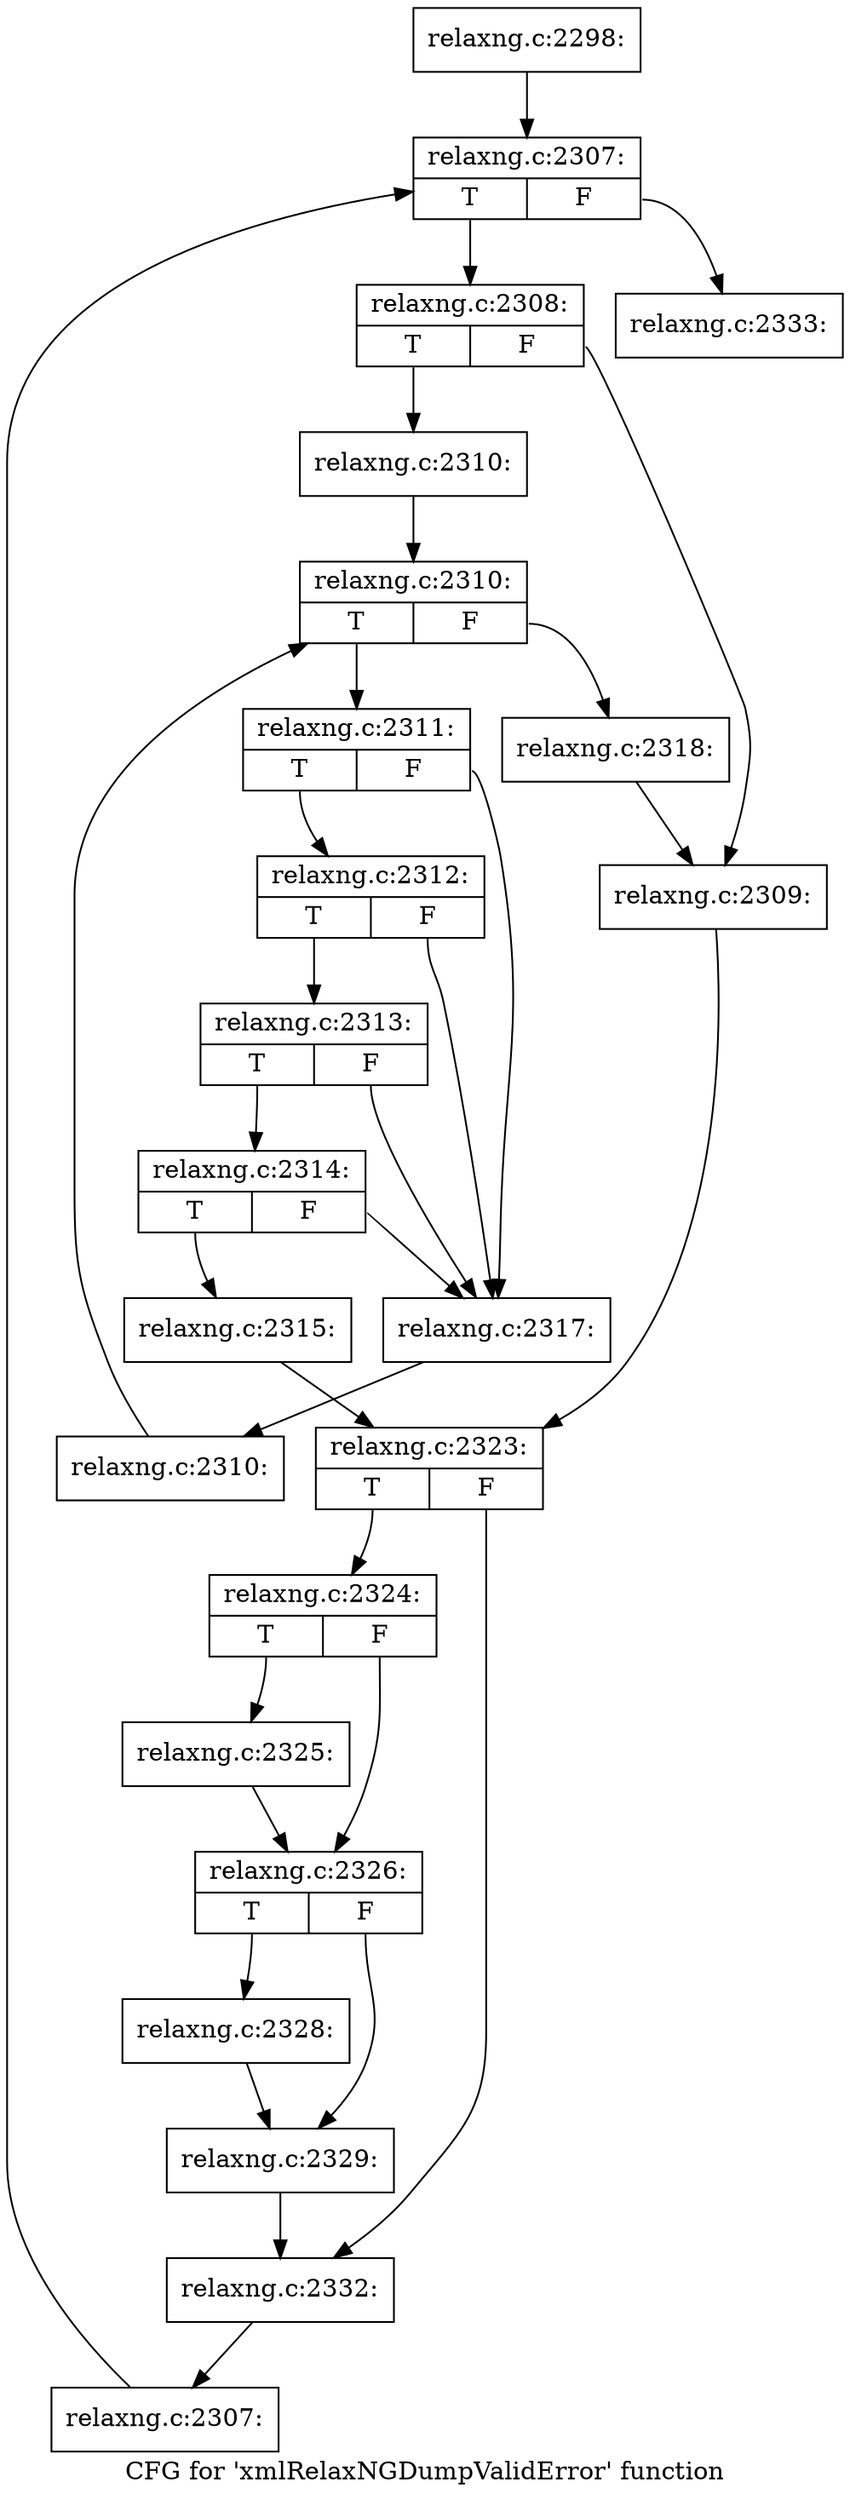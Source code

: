 digraph "CFG for 'xmlRelaxNGDumpValidError' function" {
	label="CFG for 'xmlRelaxNGDumpValidError' function";

	Node0x3e02220 [shape=record,label="{relaxng.c:2298:}"];
	Node0x3e02220 -> Node0x3b6d7a0;
	Node0x3b6d7a0 [shape=record,label="{relaxng.c:2307:|{<s0>T|<s1>F}}"];
	Node0x3b6d7a0:s0 -> Node0x3b6da40;
	Node0x3b6d7a0:s1 -> Node0x3b6d500;
	Node0x3b6da40 [shape=record,label="{relaxng.c:2308:|{<s0>T|<s1>F}}"];
	Node0x3b6da40:s0 -> Node0x3e17c70;
	Node0x3b6da40:s1 -> Node0x3e17cc0;
	Node0x3e17c70 [shape=record,label="{relaxng.c:2310:}"];
	Node0x3e17c70 -> Node0x3e181b0;
	Node0x3e181b0 [shape=record,label="{relaxng.c:2310:|{<s0>T|<s1>F}}"];
	Node0x3e181b0:s0 -> Node0x3e18430;
	Node0x3e181b0:s1 -> Node0x3e18010;
	Node0x3e18430 [shape=record,label="{relaxng.c:2311:|{<s0>T|<s1>F}}"];
	Node0x3e18430:s0 -> Node0x3e18ce0;
	Node0x3e18430:s1 -> Node0x3e18b90;
	Node0x3e18ce0 [shape=record,label="{relaxng.c:2312:|{<s0>T|<s1>F}}"];
	Node0x3e18ce0:s0 -> Node0x3e18c60;
	Node0x3e18ce0:s1 -> Node0x3e18b90;
	Node0x3e18c60 [shape=record,label="{relaxng.c:2313:|{<s0>T|<s1>F}}"];
	Node0x3e18c60:s0 -> Node0x3e18be0;
	Node0x3e18c60:s1 -> Node0x3e18b90;
	Node0x3e18be0 [shape=record,label="{relaxng.c:2314:|{<s0>T|<s1>F}}"];
	Node0x3e18be0:s0 -> Node0x3e18b40;
	Node0x3e18be0:s1 -> Node0x3e18b90;
	Node0x3e18b40 [shape=record,label="{relaxng.c:2315:}"];
	Node0x3e18b40 -> Node0x3e1aa50;
	Node0x3e18b90 [shape=record,label="{relaxng.c:2317:}"];
	Node0x3e18b90 -> Node0x3e183a0;
	Node0x3e183a0 [shape=record,label="{relaxng.c:2310:}"];
	Node0x3e183a0 -> Node0x3e181b0;
	Node0x3e18010 [shape=record,label="{relaxng.c:2318:}"];
	Node0x3e18010 -> Node0x3e17cc0;
	Node0x3e17cc0 [shape=record,label="{relaxng.c:2309:}"];
	Node0x3e17cc0 -> Node0x3e1aa50;
	Node0x3e1aa50 [shape=record,label="{relaxng.c:2323:|{<s0>T|<s1>F}}"];
	Node0x3e1aa50:s0 -> Node0x3e1b830;
	Node0x3e1aa50:s1 -> Node0x3e1bb60;
	Node0x3e1b830 [shape=record,label="{relaxng.c:2324:|{<s0>T|<s1>F}}"];
	Node0x3e1b830:s0 -> Node0x3e1c990;
	Node0x3e1b830:s1 -> Node0x3e1c9e0;
	Node0x3e1c990 [shape=record,label="{relaxng.c:2325:}"];
	Node0x3e1c990 -> Node0x3e1c9e0;
	Node0x3e1c9e0 [shape=record,label="{relaxng.c:2326:|{<s0>T|<s1>F}}"];
	Node0x3e1c9e0:s0 -> Node0x3e1d3a0;
	Node0x3e1c9e0:s1 -> Node0x3e1d3f0;
	Node0x3e1d3a0 [shape=record,label="{relaxng.c:2328:}"];
	Node0x3e1d3a0 -> Node0x3e1d3f0;
	Node0x3e1d3f0 [shape=record,label="{relaxng.c:2329:}"];
	Node0x3e1d3f0 -> Node0x3e1bb60;
	Node0x3e1bb60 [shape=record,label="{relaxng.c:2332:}"];
	Node0x3e1bb60 -> Node0x3b6d9b0;
	Node0x3b6d9b0 [shape=record,label="{relaxng.c:2307:}"];
	Node0x3b6d9b0 -> Node0x3b6d7a0;
	Node0x3b6d500 [shape=record,label="{relaxng.c:2333:}"];
}
